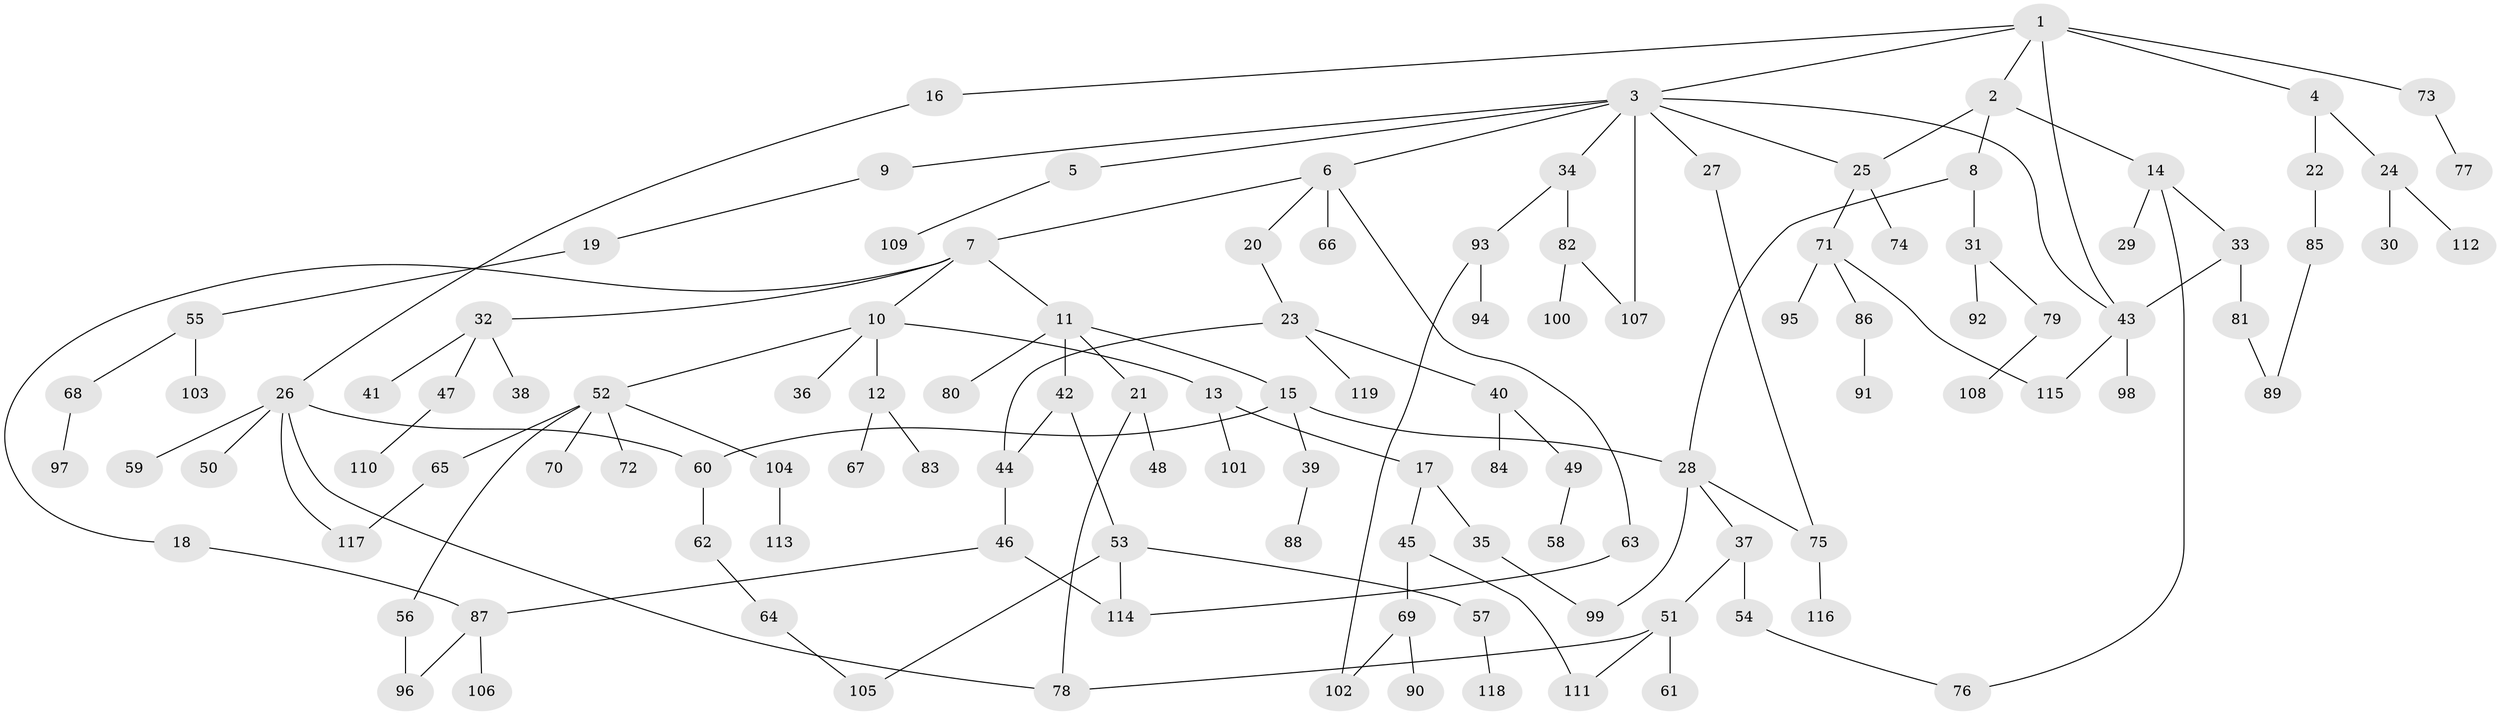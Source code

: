 // coarse degree distribution, {13: 0.027777777777777776, 2: 0.3333333333333333, 1: 0.2777777777777778, 4: 0.08333333333333333, 5: 0.08333333333333333, 6: 0.08333333333333333, 3: 0.1111111111111111}
// Generated by graph-tools (version 1.1) at 2025/49/03/04/25 22:49:14]
// undirected, 119 vertices, 140 edges
graph export_dot {
  node [color=gray90,style=filled];
  1;
  2;
  3;
  4;
  5;
  6;
  7;
  8;
  9;
  10;
  11;
  12;
  13;
  14;
  15;
  16;
  17;
  18;
  19;
  20;
  21;
  22;
  23;
  24;
  25;
  26;
  27;
  28;
  29;
  30;
  31;
  32;
  33;
  34;
  35;
  36;
  37;
  38;
  39;
  40;
  41;
  42;
  43;
  44;
  45;
  46;
  47;
  48;
  49;
  50;
  51;
  52;
  53;
  54;
  55;
  56;
  57;
  58;
  59;
  60;
  61;
  62;
  63;
  64;
  65;
  66;
  67;
  68;
  69;
  70;
  71;
  72;
  73;
  74;
  75;
  76;
  77;
  78;
  79;
  80;
  81;
  82;
  83;
  84;
  85;
  86;
  87;
  88;
  89;
  90;
  91;
  92;
  93;
  94;
  95;
  96;
  97;
  98;
  99;
  100;
  101;
  102;
  103;
  104;
  105;
  106;
  107;
  108;
  109;
  110;
  111;
  112;
  113;
  114;
  115;
  116;
  117;
  118;
  119;
  1 -- 2;
  1 -- 3;
  1 -- 4;
  1 -- 16;
  1 -- 73;
  1 -- 43;
  2 -- 8;
  2 -- 14;
  2 -- 25;
  3 -- 5;
  3 -- 6;
  3 -- 9;
  3 -- 27;
  3 -- 34;
  3 -- 107;
  3 -- 25;
  3 -- 43;
  4 -- 22;
  4 -- 24;
  5 -- 109;
  6 -- 7;
  6 -- 20;
  6 -- 63;
  6 -- 66;
  7 -- 10;
  7 -- 11;
  7 -- 18;
  7 -- 32;
  8 -- 31;
  8 -- 28;
  9 -- 19;
  10 -- 12;
  10 -- 13;
  10 -- 36;
  10 -- 52;
  11 -- 15;
  11 -- 21;
  11 -- 42;
  11 -- 80;
  12 -- 67;
  12 -- 83;
  13 -- 17;
  13 -- 101;
  14 -- 29;
  14 -- 33;
  14 -- 76;
  15 -- 28;
  15 -- 39;
  15 -- 60;
  16 -- 26;
  17 -- 35;
  17 -- 45;
  18 -- 87;
  19 -- 55;
  20 -- 23;
  21 -- 48;
  21 -- 78;
  22 -- 85;
  23 -- 40;
  23 -- 44;
  23 -- 119;
  24 -- 30;
  24 -- 112;
  25 -- 71;
  25 -- 74;
  26 -- 50;
  26 -- 59;
  26 -- 117;
  26 -- 60;
  26 -- 78;
  27 -- 75;
  28 -- 37;
  28 -- 75;
  28 -- 99;
  31 -- 79;
  31 -- 92;
  32 -- 38;
  32 -- 41;
  32 -- 47;
  33 -- 43;
  33 -- 81;
  34 -- 82;
  34 -- 93;
  35 -- 99;
  37 -- 51;
  37 -- 54;
  39 -- 88;
  40 -- 49;
  40 -- 84;
  42 -- 53;
  42 -- 44;
  43 -- 98;
  43 -- 115;
  44 -- 46;
  45 -- 69;
  45 -- 111;
  46 -- 114;
  46 -- 87;
  47 -- 110;
  49 -- 58;
  51 -- 61;
  51 -- 111;
  51 -- 78;
  52 -- 56;
  52 -- 65;
  52 -- 70;
  52 -- 72;
  52 -- 104;
  53 -- 57;
  53 -- 105;
  53 -- 114;
  54 -- 76;
  55 -- 68;
  55 -- 103;
  56 -- 96;
  57 -- 118;
  60 -- 62;
  62 -- 64;
  63 -- 114;
  64 -- 105;
  65 -- 117;
  68 -- 97;
  69 -- 90;
  69 -- 102;
  71 -- 86;
  71 -- 95;
  71 -- 115;
  73 -- 77;
  75 -- 116;
  79 -- 108;
  81 -- 89;
  82 -- 100;
  82 -- 107;
  85 -- 89;
  86 -- 91;
  87 -- 96;
  87 -- 106;
  93 -- 94;
  93 -- 102;
  104 -- 113;
}
